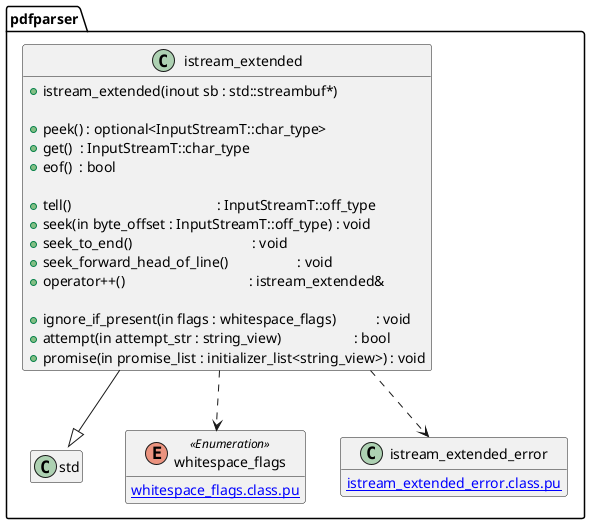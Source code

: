 @startuml ipdfstream
hide empty members
namespace pdfparser {
class istream_extended {
	+istream_extended(inout sb : std::streambuf*)

	+peek() : optional<InputStreamT::char_type>
	+get()  : InputStreamT::char_type
	+eof()  : bool

	+tell()                                        : InputStreamT::off_type
	+seek(in byte_offset : InputStreamT::off_type) : void
	+seek_to_end()                                 : void
	+seek_forward_head_of_line()                   : void
	+operator++()                                  : istream_extended&

	+ignore_if_present(in flags : whitespace_flags)           : void
	+attempt(in attempt_str : string_view)                    : bool
	+promise(in promise_list : initializer_list<string_view>) : void
}
istream_extended --|> std::istream
istream_extended ..> whitespace_flags
istream_extended ..> istream_extended_error

enum whitespace_flags <<Enumeration>> {
	[[whitespace_flags.class.pu]]
}
class istream_extended_error {
	[[istream_extended_error.class.pu]]
}
}
@enduml
